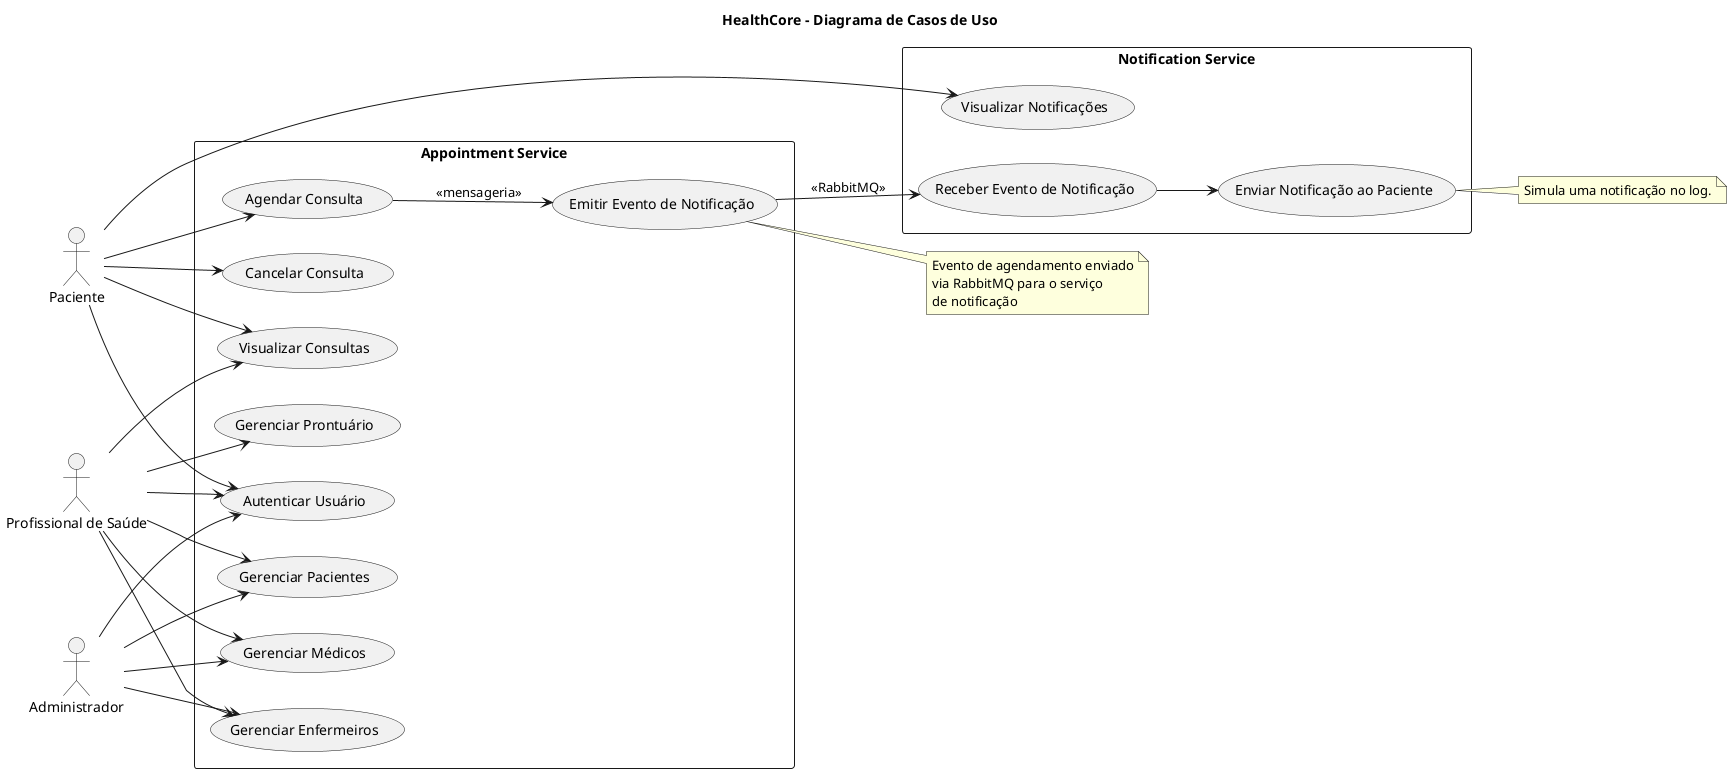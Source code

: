 @startuml
left to right direction
title HealthCore - Diagrama de Casos de Uso

:Paciente: as Paciente
:Profissional de Saúde: as Profissional
:Administrador: as Admin


rectangle "Appointment Service" {
  usecase "Agendar Consulta" as UC1
  usecase "Cancelar Consulta" as UC2
  usecase "Visualizar Consultas" as UC3
  usecase "Gerenciar Prontuário" as UC4
  usecase "Autenticar Usuário" as UC5
  usecase "Gerenciar Médicos" as UC6
  usecase "Gerenciar Pacientes" as UC7
  usecase "Gerenciar Enfermeiros" as UC8
  usecase "Emitir Evento de Notificação" as UC9
}

rectangle "Notification Service" {
  usecase "Receber Evento de Notificação" as UC10
  usecase "Enviar Notificação ao Paciente" as UC11
  usecase "Visualizar Notificações" as UC12
}

Paciente --> UC1
Paciente --> UC2
Paciente --> UC3
Paciente --> UC12
Paciente --> UC5

Profissional --> UC3
Profissional --> UC4
Profissional --> UC6
Profissional --> UC7
Profissional --> UC8
Profissional --> UC5

Admin --> UC6
Admin --> UC7
Admin --> UC8
Admin --> UC5

UC1 --> UC9 : <<mensageria>>
UC9 --> UC10 : <<RabbitMQ>>
UC10 --> UC11



note right of UC9
  Evento de agendamento enviado
  via RabbitMQ para o serviço
  de notificação
end note

note right of UC11
  Simula uma notificação no log.
end note

@enduml

